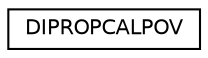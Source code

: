 digraph "Graphical Class Hierarchy"
{
 // LATEX_PDF_SIZE
  edge [fontname="Helvetica",fontsize="10",labelfontname="Helvetica",labelfontsize="10"];
  node [fontname="Helvetica",fontsize="10",shape=record];
  rankdir="LR";
  Node0 [label="DIPROPCALPOV",height=0.2,width=0.4,color="black", fillcolor="white", style="filled",URL="$structDIPROPCALPOV.html",tooltip=" "];
}
